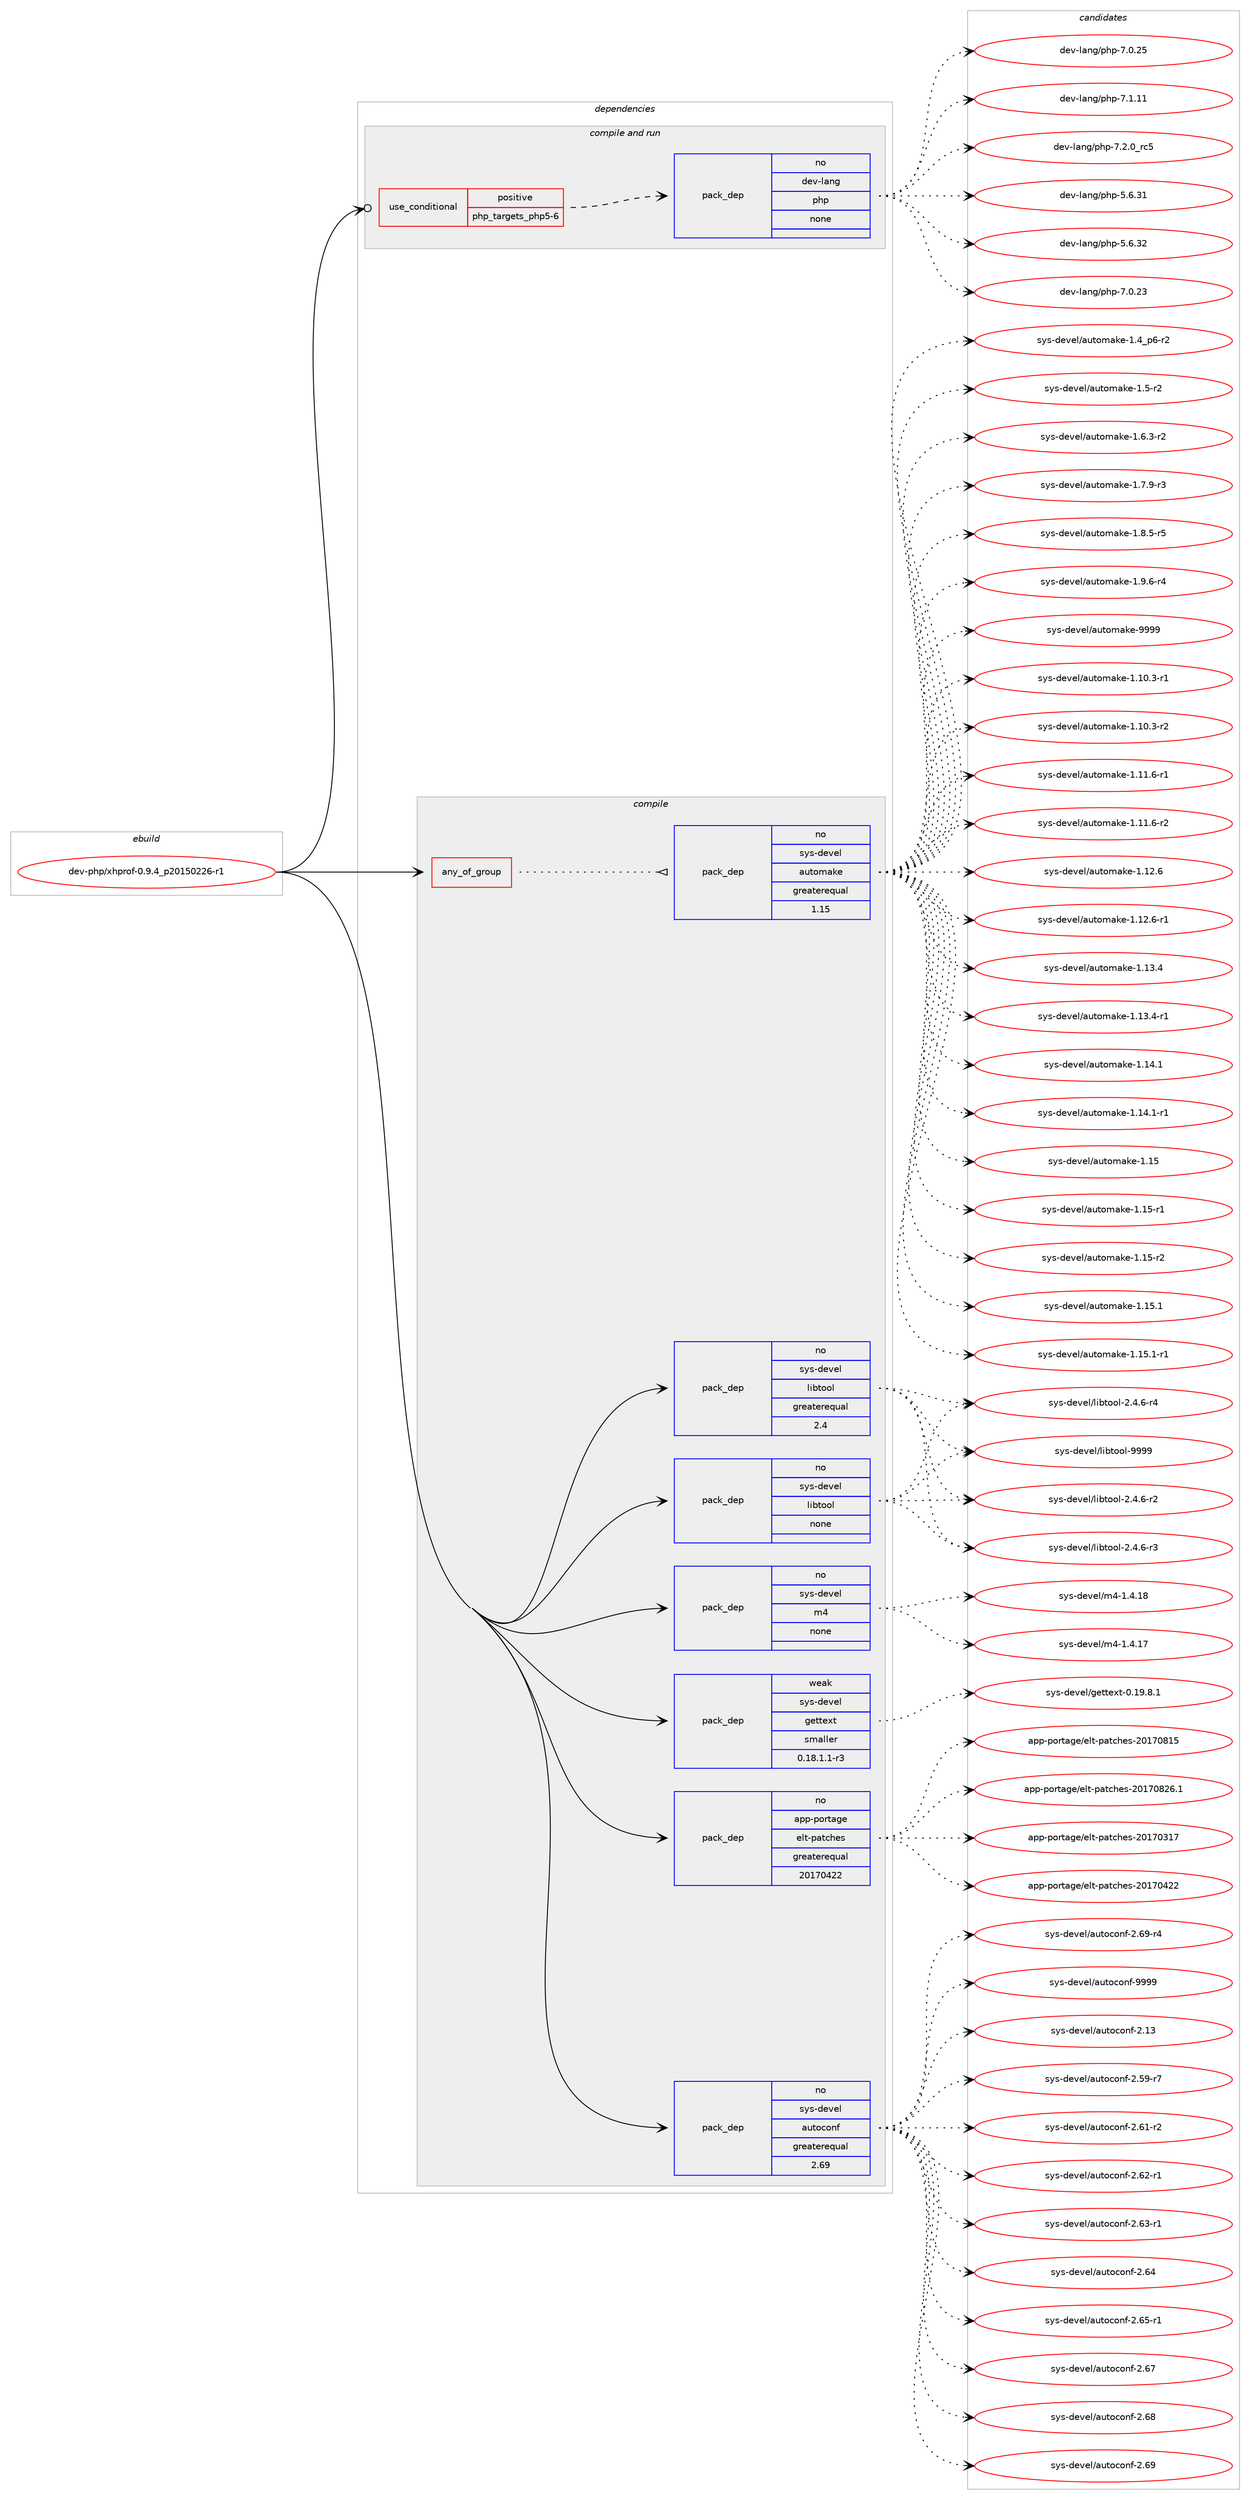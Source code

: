 digraph prolog {

# *************
# Graph options
# *************

newrank=true;
concentrate=true;
compound=true;
graph [rankdir=LR,fontname=Helvetica,fontsize=10,ranksep=1.5];#, ranksep=2.5, nodesep=0.2];
edge  [arrowhead=vee];
node  [fontname=Helvetica,fontsize=10];

# **********
# The ebuild
# **********

subgraph cluster_leftcol {
color=gray;
rank=same;
label=<<i>ebuild</i>>;
id [label="dev-php/xhprof-0.9.4_p20150226-r1", color=red, width=4, href="../dev-php/xhprof-0.9.4_p20150226-r1.svg"];
}

# ****************
# The dependencies
# ****************

subgraph cluster_midcol {
color=gray;
label=<<i>dependencies</i>>;
subgraph cluster_compile {
fillcolor="#eeeeee";
style=filled;
label=<<i>compile</i>>;
subgraph any3773 {
dependency144318 [label=<<TABLE BORDER="0" CELLBORDER="1" CELLSPACING="0" CELLPADDING="4"><TR><TD CELLPADDING="10">any_of_group</TD></TR></TABLE>>, shape=none, color=red];subgraph pack111724 {
dependency144319 [label=<<TABLE BORDER="0" CELLBORDER="1" CELLSPACING="0" CELLPADDING="4" WIDTH="220"><TR><TD ROWSPAN="6" CELLPADDING="30">pack_dep</TD></TR><TR><TD WIDTH="110">no</TD></TR><TR><TD>sys-devel</TD></TR><TR><TD>automake</TD></TR><TR><TD>greaterequal</TD></TR><TR><TD>1.15</TD></TR></TABLE>>, shape=none, color=blue];
}
dependency144318:e -> dependency144319:w [weight=20,style="dotted",arrowhead="oinv"];
}
id:e -> dependency144318:w [weight=20,style="solid",arrowhead="vee"];
subgraph pack111725 {
dependency144320 [label=<<TABLE BORDER="0" CELLBORDER="1" CELLSPACING="0" CELLPADDING="4" WIDTH="220"><TR><TD ROWSPAN="6" CELLPADDING="30">pack_dep</TD></TR><TR><TD WIDTH="110">no</TD></TR><TR><TD>app-portage</TD></TR><TR><TD>elt-patches</TD></TR><TR><TD>greaterequal</TD></TR><TR><TD>20170422</TD></TR></TABLE>>, shape=none, color=blue];
}
id:e -> dependency144320:w [weight=20,style="solid",arrowhead="vee"];
subgraph pack111726 {
dependency144321 [label=<<TABLE BORDER="0" CELLBORDER="1" CELLSPACING="0" CELLPADDING="4" WIDTH="220"><TR><TD ROWSPAN="6" CELLPADDING="30">pack_dep</TD></TR><TR><TD WIDTH="110">no</TD></TR><TR><TD>sys-devel</TD></TR><TR><TD>autoconf</TD></TR><TR><TD>greaterequal</TD></TR><TR><TD>2.69</TD></TR></TABLE>>, shape=none, color=blue];
}
id:e -> dependency144321:w [weight=20,style="solid",arrowhead="vee"];
subgraph pack111727 {
dependency144322 [label=<<TABLE BORDER="0" CELLBORDER="1" CELLSPACING="0" CELLPADDING="4" WIDTH="220"><TR><TD ROWSPAN="6" CELLPADDING="30">pack_dep</TD></TR><TR><TD WIDTH="110">no</TD></TR><TR><TD>sys-devel</TD></TR><TR><TD>libtool</TD></TR><TR><TD>greaterequal</TD></TR><TR><TD>2.4</TD></TR></TABLE>>, shape=none, color=blue];
}
id:e -> dependency144322:w [weight=20,style="solid",arrowhead="vee"];
subgraph pack111728 {
dependency144323 [label=<<TABLE BORDER="0" CELLBORDER="1" CELLSPACING="0" CELLPADDING="4" WIDTH="220"><TR><TD ROWSPAN="6" CELLPADDING="30">pack_dep</TD></TR><TR><TD WIDTH="110">no</TD></TR><TR><TD>sys-devel</TD></TR><TR><TD>libtool</TD></TR><TR><TD>none</TD></TR><TR><TD></TD></TR></TABLE>>, shape=none, color=blue];
}
id:e -> dependency144323:w [weight=20,style="solid",arrowhead="vee"];
subgraph pack111729 {
dependency144324 [label=<<TABLE BORDER="0" CELLBORDER="1" CELLSPACING="0" CELLPADDING="4" WIDTH="220"><TR><TD ROWSPAN="6" CELLPADDING="30">pack_dep</TD></TR><TR><TD WIDTH="110">no</TD></TR><TR><TD>sys-devel</TD></TR><TR><TD>m4</TD></TR><TR><TD>none</TD></TR><TR><TD></TD></TR></TABLE>>, shape=none, color=blue];
}
id:e -> dependency144324:w [weight=20,style="solid",arrowhead="vee"];
subgraph pack111730 {
dependency144325 [label=<<TABLE BORDER="0" CELLBORDER="1" CELLSPACING="0" CELLPADDING="4" WIDTH="220"><TR><TD ROWSPAN="6" CELLPADDING="30">pack_dep</TD></TR><TR><TD WIDTH="110">weak</TD></TR><TR><TD>sys-devel</TD></TR><TR><TD>gettext</TD></TR><TR><TD>smaller</TD></TR><TR><TD>0.18.1.1-r3</TD></TR></TABLE>>, shape=none, color=blue];
}
id:e -> dependency144325:w [weight=20,style="solid",arrowhead="vee"];
}
subgraph cluster_compileandrun {
fillcolor="#eeeeee";
style=filled;
label=<<i>compile and run</i>>;
subgraph cond28783 {
dependency144326 [label=<<TABLE BORDER="0" CELLBORDER="1" CELLSPACING="0" CELLPADDING="4"><TR><TD ROWSPAN="3" CELLPADDING="10">use_conditional</TD></TR><TR><TD>positive</TD></TR><TR><TD>php_targets_php5-6</TD></TR></TABLE>>, shape=none, color=red];
subgraph pack111731 {
dependency144327 [label=<<TABLE BORDER="0" CELLBORDER="1" CELLSPACING="0" CELLPADDING="4" WIDTH="220"><TR><TD ROWSPAN="6" CELLPADDING="30">pack_dep</TD></TR><TR><TD WIDTH="110">no</TD></TR><TR><TD>dev-lang</TD></TR><TR><TD>php</TD></TR><TR><TD>none</TD></TR><TR><TD></TD></TR></TABLE>>, shape=none, color=blue];
}
dependency144326:e -> dependency144327:w [weight=20,style="dashed",arrowhead="vee"];
}
id:e -> dependency144326:w [weight=20,style="solid",arrowhead="odotvee"];
}
subgraph cluster_run {
fillcolor="#eeeeee";
style=filled;
label=<<i>run</i>>;
}
}

# **************
# The candidates
# **************

subgraph cluster_choices {
rank=same;
color=gray;
label=<<i>candidates</i>>;

subgraph choice111724 {
color=black;
nodesep=1;
choice11512111545100101118101108479711711611110997107101454946494846514511449 [label="sys-devel/automake-1.10.3-r1", color=red, width=4,href="../sys-devel/automake-1.10.3-r1.svg"];
choice11512111545100101118101108479711711611110997107101454946494846514511450 [label="sys-devel/automake-1.10.3-r2", color=red, width=4,href="../sys-devel/automake-1.10.3-r2.svg"];
choice11512111545100101118101108479711711611110997107101454946494946544511449 [label="sys-devel/automake-1.11.6-r1", color=red, width=4,href="../sys-devel/automake-1.11.6-r1.svg"];
choice11512111545100101118101108479711711611110997107101454946494946544511450 [label="sys-devel/automake-1.11.6-r2", color=red, width=4,href="../sys-devel/automake-1.11.6-r2.svg"];
choice1151211154510010111810110847971171161111099710710145494649504654 [label="sys-devel/automake-1.12.6", color=red, width=4,href="../sys-devel/automake-1.12.6.svg"];
choice11512111545100101118101108479711711611110997107101454946495046544511449 [label="sys-devel/automake-1.12.6-r1", color=red, width=4,href="../sys-devel/automake-1.12.6-r1.svg"];
choice1151211154510010111810110847971171161111099710710145494649514652 [label="sys-devel/automake-1.13.4", color=red, width=4,href="../sys-devel/automake-1.13.4.svg"];
choice11512111545100101118101108479711711611110997107101454946495146524511449 [label="sys-devel/automake-1.13.4-r1", color=red, width=4,href="../sys-devel/automake-1.13.4-r1.svg"];
choice1151211154510010111810110847971171161111099710710145494649524649 [label="sys-devel/automake-1.14.1", color=red, width=4,href="../sys-devel/automake-1.14.1.svg"];
choice11512111545100101118101108479711711611110997107101454946495246494511449 [label="sys-devel/automake-1.14.1-r1", color=red, width=4,href="../sys-devel/automake-1.14.1-r1.svg"];
choice115121115451001011181011084797117116111109971071014549464953 [label="sys-devel/automake-1.15", color=red, width=4,href="../sys-devel/automake-1.15.svg"];
choice1151211154510010111810110847971171161111099710710145494649534511449 [label="sys-devel/automake-1.15-r1", color=red, width=4,href="../sys-devel/automake-1.15-r1.svg"];
choice1151211154510010111810110847971171161111099710710145494649534511450 [label="sys-devel/automake-1.15-r2", color=red, width=4,href="../sys-devel/automake-1.15-r2.svg"];
choice1151211154510010111810110847971171161111099710710145494649534649 [label="sys-devel/automake-1.15.1", color=red, width=4,href="../sys-devel/automake-1.15.1.svg"];
choice11512111545100101118101108479711711611110997107101454946495346494511449 [label="sys-devel/automake-1.15.1-r1", color=red, width=4,href="../sys-devel/automake-1.15.1-r1.svg"];
choice115121115451001011181011084797117116111109971071014549465295112544511450 [label="sys-devel/automake-1.4_p6-r2", color=red, width=4,href="../sys-devel/automake-1.4_p6-r2.svg"];
choice11512111545100101118101108479711711611110997107101454946534511450 [label="sys-devel/automake-1.5-r2", color=red, width=4,href="../sys-devel/automake-1.5-r2.svg"];
choice115121115451001011181011084797117116111109971071014549465446514511450 [label="sys-devel/automake-1.6.3-r2", color=red, width=4,href="../sys-devel/automake-1.6.3-r2.svg"];
choice115121115451001011181011084797117116111109971071014549465546574511451 [label="sys-devel/automake-1.7.9-r3", color=red, width=4,href="../sys-devel/automake-1.7.9-r3.svg"];
choice115121115451001011181011084797117116111109971071014549465646534511453 [label="sys-devel/automake-1.8.5-r5", color=red, width=4,href="../sys-devel/automake-1.8.5-r5.svg"];
choice115121115451001011181011084797117116111109971071014549465746544511452 [label="sys-devel/automake-1.9.6-r4", color=red, width=4,href="../sys-devel/automake-1.9.6-r4.svg"];
choice115121115451001011181011084797117116111109971071014557575757 [label="sys-devel/automake-9999", color=red, width=4,href="../sys-devel/automake-9999.svg"];
dependency144319:e -> choice11512111545100101118101108479711711611110997107101454946494846514511449:w [style=dotted,weight="100"];
dependency144319:e -> choice11512111545100101118101108479711711611110997107101454946494846514511450:w [style=dotted,weight="100"];
dependency144319:e -> choice11512111545100101118101108479711711611110997107101454946494946544511449:w [style=dotted,weight="100"];
dependency144319:e -> choice11512111545100101118101108479711711611110997107101454946494946544511450:w [style=dotted,weight="100"];
dependency144319:e -> choice1151211154510010111810110847971171161111099710710145494649504654:w [style=dotted,weight="100"];
dependency144319:e -> choice11512111545100101118101108479711711611110997107101454946495046544511449:w [style=dotted,weight="100"];
dependency144319:e -> choice1151211154510010111810110847971171161111099710710145494649514652:w [style=dotted,weight="100"];
dependency144319:e -> choice11512111545100101118101108479711711611110997107101454946495146524511449:w [style=dotted,weight="100"];
dependency144319:e -> choice1151211154510010111810110847971171161111099710710145494649524649:w [style=dotted,weight="100"];
dependency144319:e -> choice11512111545100101118101108479711711611110997107101454946495246494511449:w [style=dotted,weight="100"];
dependency144319:e -> choice115121115451001011181011084797117116111109971071014549464953:w [style=dotted,weight="100"];
dependency144319:e -> choice1151211154510010111810110847971171161111099710710145494649534511449:w [style=dotted,weight="100"];
dependency144319:e -> choice1151211154510010111810110847971171161111099710710145494649534511450:w [style=dotted,weight="100"];
dependency144319:e -> choice1151211154510010111810110847971171161111099710710145494649534649:w [style=dotted,weight="100"];
dependency144319:e -> choice11512111545100101118101108479711711611110997107101454946495346494511449:w [style=dotted,weight="100"];
dependency144319:e -> choice115121115451001011181011084797117116111109971071014549465295112544511450:w [style=dotted,weight="100"];
dependency144319:e -> choice11512111545100101118101108479711711611110997107101454946534511450:w [style=dotted,weight="100"];
dependency144319:e -> choice115121115451001011181011084797117116111109971071014549465446514511450:w [style=dotted,weight="100"];
dependency144319:e -> choice115121115451001011181011084797117116111109971071014549465546574511451:w [style=dotted,weight="100"];
dependency144319:e -> choice115121115451001011181011084797117116111109971071014549465646534511453:w [style=dotted,weight="100"];
dependency144319:e -> choice115121115451001011181011084797117116111109971071014549465746544511452:w [style=dotted,weight="100"];
dependency144319:e -> choice115121115451001011181011084797117116111109971071014557575757:w [style=dotted,weight="100"];
}
subgraph choice111725 {
color=black;
nodesep=1;
choice97112112451121111141169710310147101108116451129711699104101115455048495548514955 [label="app-portage/elt-patches-20170317", color=red, width=4,href="../app-portage/elt-patches-20170317.svg"];
choice97112112451121111141169710310147101108116451129711699104101115455048495548525050 [label="app-portage/elt-patches-20170422", color=red, width=4,href="../app-portage/elt-patches-20170422.svg"];
choice97112112451121111141169710310147101108116451129711699104101115455048495548564953 [label="app-portage/elt-patches-20170815", color=red, width=4,href="../app-portage/elt-patches-20170815.svg"];
choice971121124511211111411697103101471011081164511297116991041011154550484955485650544649 [label="app-portage/elt-patches-20170826.1", color=red, width=4,href="../app-portage/elt-patches-20170826.1.svg"];
dependency144320:e -> choice97112112451121111141169710310147101108116451129711699104101115455048495548514955:w [style=dotted,weight="100"];
dependency144320:e -> choice97112112451121111141169710310147101108116451129711699104101115455048495548525050:w [style=dotted,weight="100"];
dependency144320:e -> choice97112112451121111141169710310147101108116451129711699104101115455048495548564953:w [style=dotted,weight="100"];
dependency144320:e -> choice971121124511211111411697103101471011081164511297116991041011154550484955485650544649:w [style=dotted,weight="100"];
}
subgraph choice111726 {
color=black;
nodesep=1;
choice115121115451001011181011084797117116111991111101024550464951 [label="sys-devel/autoconf-2.13", color=red, width=4,href="../sys-devel/autoconf-2.13.svg"];
choice1151211154510010111810110847971171161119911111010245504653574511455 [label="sys-devel/autoconf-2.59-r7", color=red, width=4,href="../sys-devel/autoconf-2.59-r7.svg"];
choice1151211154510010111810110847971171161119911111010245504654494511450 [label="sys-devel/autoconf-2.61-r2", color=red, width=4,href="../sys-devel/autoconf-2.61-r2.svg"];
choice1151211154510010111810110847971171161119911111010245504654504511449 [label="sys-devel/autoconf-2.62-r1", color=red, width=4,href="../sys-devel/autoconf-2.62-r1.svg"];
choice1151211154510010111810110847971171161119911111010245504654514511449 [label="sys-devel/autoconf-2.63-r1", color=red, width=4,href="../sys-devel/autoconf-2.63-r1.svg"];
choice115121115451001011181011084797117116111991111101024550465452 [label="sys-devel/autoconf-2.64", color=red, width=4,href="../sys-devel/autoconf-2.64.svg"];
choice1151211154510010111810110847971171161119911111010245504654534511449 [label="sys-devel/autoconf-2.65-r1", color=red, width=4,href="../sys-devel/autoconf-2.65-r1.svg"];
choice115121115451001011181011084797117116111991111101024550465455 [label="sys-devel/autoconf-2.67", color=red, width=4,href="../sys-devel/autoconf-2.67.svg"];
choice115121115451001011181011084797117116111991111101024550465456 [label="sys-devel/autoconf-2.68", color=red, width=4,href="../sys-devel/autoconf-2.68.svg"];
choice115121115451001011181011084797117116111991111101024550465457 [label="sys-devel/autoconf-2.69", color=red, width=4,href="../sys-devel/autoconf-2.69.svg"];
choice1151211154510010111810110847971171161119911111010245504654574511452 [label="sys-devel/autoconf-2.69-r4", color=red, width=4,href="../sys-devel/autoconf-2.69-r4.svg"];
choice115121115451001011181011084797117116111991111101024557575757 [label="sys-devel/autoconf-9999", color=red, width=4,href="../sys-devel/autoconf-9999.svg"];
dependency144321:e -> choice115121115451001011181011084797117116111991111101024550464951:w [style=dotted,weight="100"];
dependency144321:e -> choice1151211154510010111810110847971171161119911111010245504653574511455:w [style=dotted,weight="100"];
dependency144321:e -> choice1151211154510010111810110847971171161119911111010245504654494511450:w [style=dotted,weight="100"];
dependency144321:e -> choice1151211154510010111810110847971171161119911111010245504654504511449:w [style=dotted,weight="100"];
dependency144321:e -> choice1151211154510010111810110847971171161119911111010245504654514511449:w [style=dotted,weight="100"];
dependency144321:e -> choice115121115451001011181011084797117116111991111101024550465452:w [style=dotted,weight="100"];
dependency144321:e -> choice1151211154510010111810110847971171161119911111010245504654534511449:w [style=dotted,weight="100"];
dependency144321:e -> choice115121115451001011181011084797117116111991111101024550465455:w [style=dotted,weight="100"];
dependency144321:e -> choice115121115451001011181011084797117116111991111101024550465456:w [style=dotted,weight="100"];
dependency144321:e -> choice115121115451001011181011084797117116111991111101024550465457:w [style=dotted,weight="100"];
dependency144321:e -> choice1151211154510010111810110847971171161119911111010245504654574511452:w [style=dotted,weight="100"];
dependency144321:e -> choice115121115451001011181011084797117116111991111101024557575757:w [style=dotted,weight="100"];
}
subgraph choice111727 {
color=black;
nodesep=1;
choice1151211154510010111810110847108105981161111111084550465246544511450 [label="sys-devel/libtool-2.4.6-r2", color=red, width=4,href="../sys-devel/libtool-2.4.6-r2.svg"];
choice1151211154510010111810110847108105981161111111084550465246544511451 [label="sys-devel/libtool-2.4.6-r3", color=red, width=4,href="../sys-devel/libtool-2.4.6-r3.svg"];
choice1151211154510010111810110847108105981161111111084550465246544511452 [label="sys-devel/libtool-2.4.6-r4", color=red, width=4,href="../sys-devel/libtool-2.4.6-r4.svg"];
choice1151211154510010111810110847108105981161111111084557575757 [label="sys-devel/libtool-9999", color=red, width=4,href="../sys-devel/libtool-9999.svg"];
dependency144322:e -> choice1151211154510010111810110847108105981161111111084550465246544511450:w [style=dotted,weight="100"];
dependency144322:e -> choice1151211154510010111810110847108105981161111111084550465246544511451:w [style=dotted,weight="100"];
dependency144322:e -> choice1151211154510010111810110847108105981161111111084550465246544511452:w [style=dotted,weight="100"];
dependency144322:e -> choice1151211154510010111810110847108105981161111111084557575757:w [style=dotted,weight="100"];
}
subgraph choice111728 {
color=black;
nodesep=1;
choice1151211154510010111810110847108105981161111111084550465246544511450 [label="sys-devel/libtool-2.4.6-r2", color=red, width=4,href="../sys-devel/libtool-2.4.6-r2.svg"];
choice1151211154510010111810110847108105981161111111084550465246544511451 [label="sys-devel/libtool-2.4.6-r3", color=red, width=4,href="../sys-devel/libtool-2.4.6-r3.svg"];
choice1151211154510010111810110847108105981161111111084550465246544511452 [label="sys-devel/libtool-2.4.6-r4", color=red, width=4,href="../sys-devel/libtool-2.4.6-r4.svg"];
choice1151211154510010111810110847108105981161111111084557575757 [label="sys-devel/libtool-9999", color=red, width=4,href="../sys-devel/libtool-9999.svg"];
dependency144323:e -> choice1151211154510010111810110847108105981161111111084550465246544511450:w [style=dotted,weight="100"];
dependency144323:e -> choice1151211154510010111810110847108105981161111111084550465246544511451:w [style=dotted,weight="100"];
dependency144323:e -> choice1151211154510010111810110847108105981161111111084550465246544511452:w [style=dotted,weight="100"];
dependency144323:e -> choice1151211154510010111810110847108105981161111111084557575757:w [style=dotted,weight="100"];
}
subgraph choice111729 {
color=black;
nodesep=1;
choice11512111545100101118101108471095245494652464955 [label="sys-devel/m4-1.4.17", color=red, width=4,href="../sys-devel/m4-1.4.17.svg"];
choice11512111545100101118101108471095245494652464956 [label="sys-devel/m4-1.4.18", color=red, width=4,href="../sys-devel/m4-1.4.18.svg"];
dependency144324:e -> choice11512111545100101118101108471095245494652464955:w [style=dotted,weight="100"];
dependency144324:e -> choice11512111545100101118101108471095245494652464956:w [style=dotted,weight="100"];
}
subgraph choice111730 {
color=black;
nodesep=1;
choice1151211154510010111810110847103101116116101120116454846495746564649 [label="sys-devel/gettext-0.19.8.1", color=red, width=4,href="../sys-devel/gettext-0.19.8.1.svg"];
dependency144325:e -> choice1151211154510010111810110847103101116116101120116454846495746564649:w [style=dotted,weight="100"];
}
subgraph choice111731 {
color=black;
nodesep=1;
choice10010111845108971101034711210411245534654465149 [label="dev-lang/php-5.6.31", color=red, width=4,href="../dev-lang/php-5.6.31.svg"];
choice10010111845108971101034711210411245534654465150 [label="dev-lang/php-5.6.32", color=red, width=4,href="../dev-lang/php-5.6.32.svg"];
choice10010111845108971101034711210411245554648465051 [label="dev-lang/php-7.0.23", color=red, width=4,href="../dev-lang/php-7.0.23.svg"];
choice10010111845108971101034711210411245554648465053 [label="dev-lang/php-7.0.25", color=red, width=4,href="../dev-lang/php-7.0.25.svg"];
choice10010111845108971101034711210411245554649464949 [label="dev-lang/php-7.1.11", color=red, width=4,href="../dev-lang/php-7.1.11.svg"];
choice100101118451089711010347112104112455546504648951149953 [label="dev-lang/php-7.2.0_rc5", color=red, width=4,href="../dev-lang/php-7.2.0_rc5.svg"];
dependency144327:e -> choice10010111845108971101034711210411245534654465149:w [style=dotted,weight="100"];
dependency144327:e -> choice10010111845108971101034711210411245534654465150:w [style=dotted,weight="100"];
dependency144327:e -> choice10010111845108971101034711210411245554648465051:w [style=dotted,weight="100"];
dependency144327:e -> choice10010111845108971101034711210411245554648465053:w [style=dotted,weight="100"];
dependency144327:e -> choice10010111845108971101034711210411245554649464949:w [style=dotted,weight="100"];
dependency144327:e -> choice100101118451089711010347112104112455546504648951149953:w [style=dotted,weight="100"];
}
}

}
